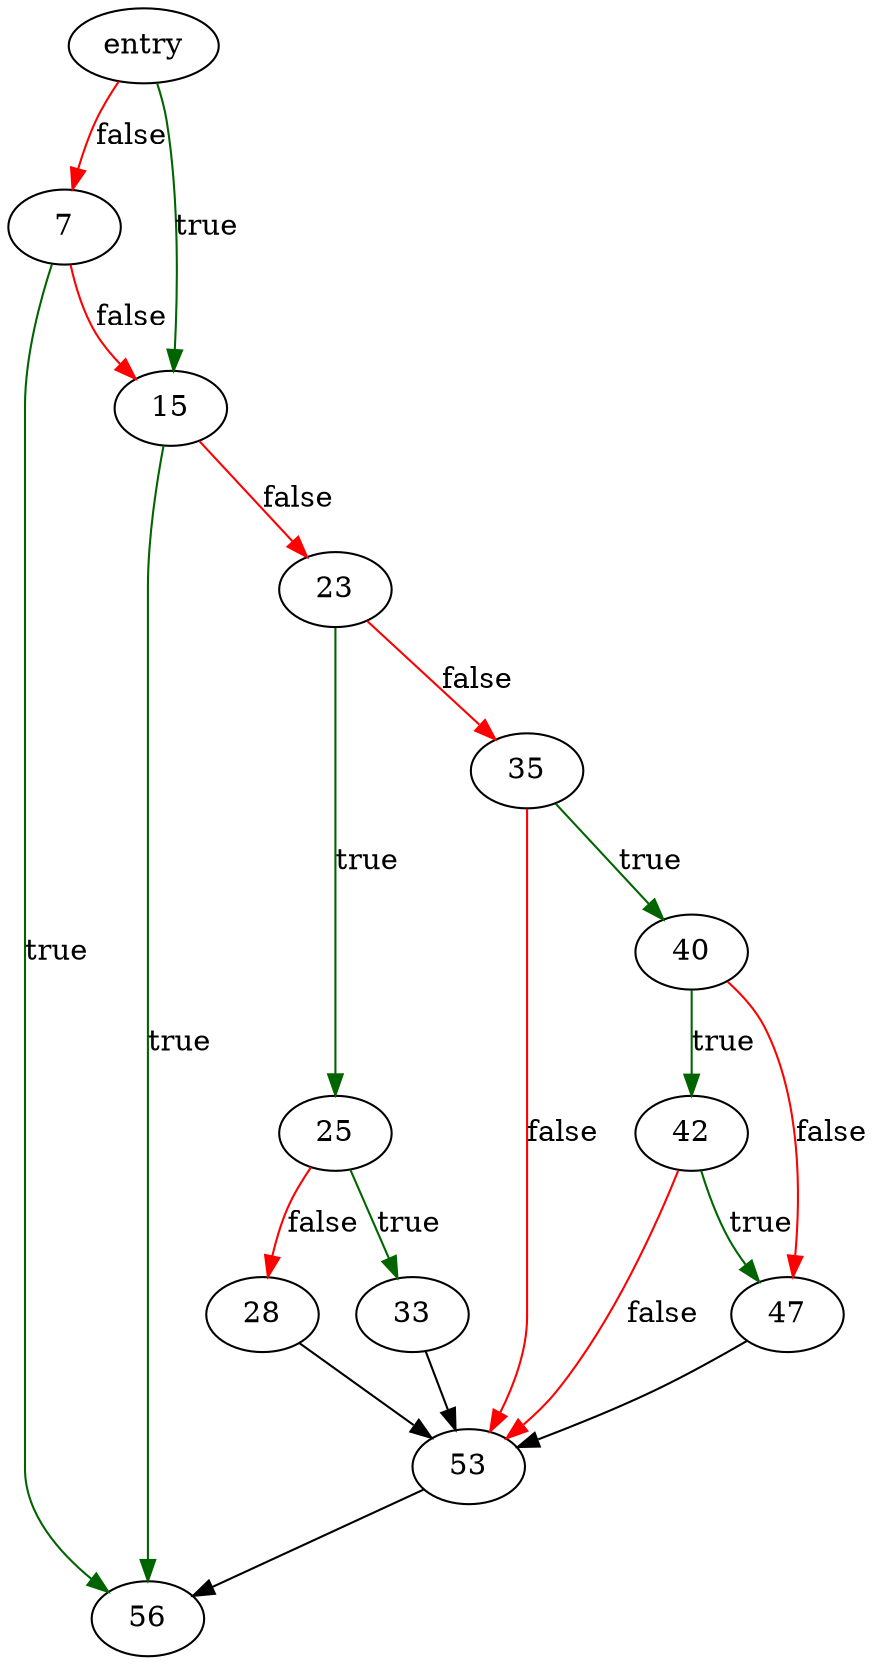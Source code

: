digraph "invalidate_cache" {
	// Node definitions.
	2 [label=entry];
	7;
	15;
	23;
	25;
	28;
	33;
	35;
	40;
	42;
	47;
	53;
	56;

	// Edge definitions.
	2 -> 7 [
		color=red
		label=false
	];
	2 -> 15 [
		color=darkgreen
		label=true
	];
	7 -> 15 [
		color=red
		label=false
	];
	7 -> 56 [
		color=darkgreen
		label=true
	];
	15 -> 23 [
		color=red
		label=false
	];
	15 -> 56 [
		color=darkgreen
		label=true
	];
	23 -> 25 [
		color=darkgreen
		label=true
	];
	23 -> 35 [
		color=red
		label=false
	];
	25 -> 28 [
		color=red
		label=false
	];
	25 -> 33 [
		color=darkgreen
		label=true
	];
	28 -> 53;
	33 -> 53;
	35 -> 40 [
		color=darkgreen
		label=true
	];
	35 -> 53 [
		color=red
		label=false
	];
	40 -> 42 [
		color=darkgreen
		label=true
	];
	40 -> 47 [
		color=red
		label=false
	];
	42 -> 47 [
		color=darkgreen
		label=true
	];
	42 -> 53 [
		color=red
		label=false
	];
	47 -> 53;
	53 -> 56;
}